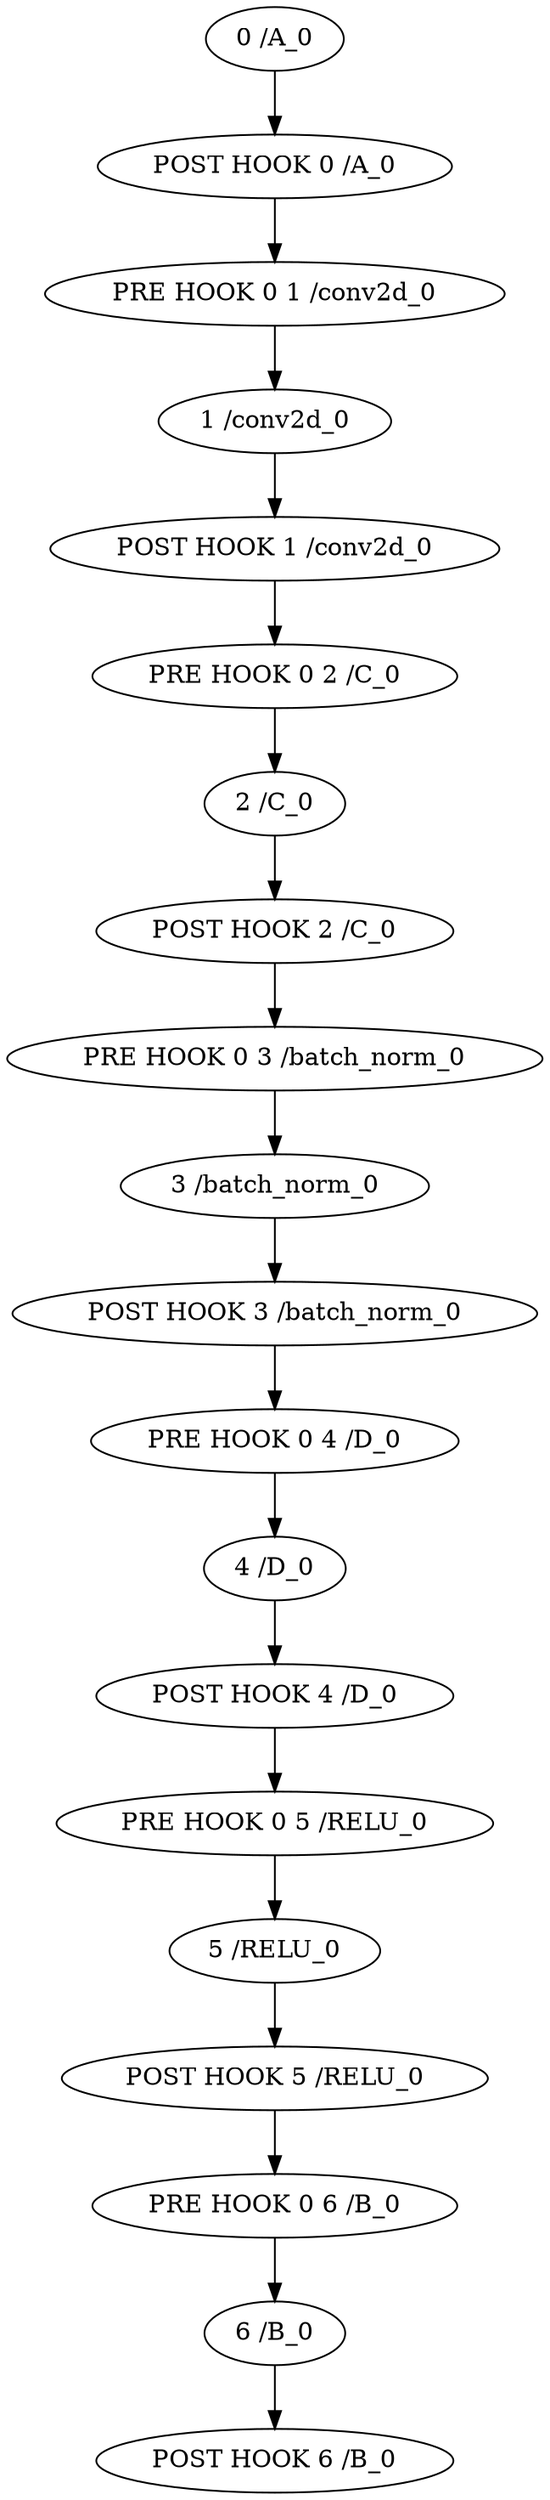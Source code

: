 strict digraph  {
"0 /A_0" [associated_ip_node_keys="{'POST HOOK 0 /A_0'}", is_merged=False, node_type="InsertionPointGraphNodeType.OPERATOR", regular_node_data="0 /A_0 A"];
"1 /conv2d_0" [associated_ip_node_keys="{'PRE HOOK 0 1 /conv2d_0', 'POST HOOK 1 /conv2d_0'}", is_merged=False, node_type="InsertionPointGraphNodeType.OPERATOR", regular_node_data="1 /conv2d_0 conv2d"];
"2 /C_0" [associated_ip_node_keys="{'PRE HOOK 0 2 /C_0', 'POST HOOK 2 /C_0'}", is_merged=False, node_type="InsertionPointGraphNodeType.OPERATOR", regular_node_data="2 /C_0 C"];
"3 /batch_norm_0" [associated_ip_node_keys="{'PRE HOOK 0 3 /batch_norm_0', 'POST HOOK 3 /batch_norm_0'}", is_merged=False, node_type="InsertionPointGraphNodeType.OPERATOR", regular_node_data="3 /batch_norm_0 batch_norm"];
"4 /D_0" [associated_ip_node_keys="{'PRE HOOK 0 4 /D_0', 'POST HOOK 4 /D_0'}", is_merged=False, node_type="InsertionPointGraphNodeType.OPERATOR", regular_node_data="4 /D_0 D"];
"5 /RELU_0" [associated_ip_node_keys="{'POST HOOK 5 /RELU_0', 'PRE HOOK 0 5 /RELU_0'}", is_merged=False, node_type="InsertionPointGraphNodeType.OPERATOR", regular_node_data="5 /RELU_0 RELU"];
"6 /B_0" [associated_ip_node_keys="{'PRE HOOK 0 6 /B_0', 'POST HOOK 6 /B_0'}", is_merged=False, node_type="InsertionPointGraphNodeType.OPERATOR", regular_node_data="6 /B_0 B"];
"POST HOOK 0 /A_0" [insertion_point_data="TargetType.OPERATOR_POST_HOOK /A_0", node_type="InsertionPointGraphNodeType.INSERTION_POINT"];
"PRE HOOK 0 1 /conv2d_0" [insertion_point_data="TargetType.OPERATOR_PRE_HOOK 0 /conv2d_0", node_type="InsertionPointGraphNodeType.INSERTION_POINT"];
"POST HOOK 1 /conv2d_0" [insertion_point_data="TargetType.OPERATOR_POST_HOOK /conv2d_0", node_type="InsertionPointGraphNodeType.INSERTION_POINT"];
"PRE HOOK 0 2 /C_0" [insertion_point_data="TargetType.OPERATOR_PRE_HOOK 0 /C_0", node_type="InsertionPointGraphNodeType.INSERTION_POINT"];
"POST HOOK 2 /C_0" [insertion_point_data="TargetType.OPERATOR_POST_HOOK /C_0", node_type="InsertionPointGraphNodeType.INSERTION_POINT"];
"PRE HOOK 0 3 /batch_norm_0" [insertion_point_data="TargetType.OPERATOR_PRE_HOOK 0 /batch_norm_0", node_type="InsertionPointGraphNodeType.INSERTION_POINT"];
"POST HOOK 3 /batch_norm_0" [insertion_point_data="TargetType.OPERATOR_POST_HOOK /batch_norm_0", node_type="InsertionPointGraphNodeType.INSERTION_POINT"];
"PRE HOOK 0 4 /D_0" [insertion_point_data="TargetType.OPERATOR_PRE_HOOK 0 /D_0", node_type="InsertionPointGraphNodeType.INSERTION_POINT"];
"POST HOOK 4 /D_0" [insertion_point_data="TargetType.OPERATOR_POST_HOOK /D_0", node_type="InsertionPointGraphNodeType.INSERTION_POINT"];
"PRE HOOK 0 5 /RELU_0" [insertion_point_data="TargetType.OPERATOR_PRE_HOOK 0 /RELU_0", node_type="InsertionPointGraphNodeType.INSERTION_POINT"];
"POST HOOK 5 /RELU_0" [insertion_point_data="TargetType.OPERATOR_POST_HOOK /RELU_0", node_type="InsertionPointGraphNodeType.INSERTION_POINT"];
"PRE HOOK 0 6 /B_0" [insertion_point_data="TargetType.OPERATOR_PRE_HOOK 0 /B_0", node_type="InsertionPointGraphNodeType.INSERTION_POINT"];
"POST HOOK 6 /B_0" [insertion_point_data="TargetType.OPERATOR_POST_HOOK /B_0", node_type="InsertionPointGraphNodeType.INSERTION_POINT"];
"0 /A_0" -> "POST HOOK 0 /A_0";
"1 /conv2d_0" -> "POST HOOK 1 /conv2d_0";
"2 /C_0" -> "POST HOOK 2 /C_0";
"3 /batch_norm_0" -> "POST HOOK 3 /batch_norm_0";
"4 /D_0" -> "POST HOOK 4 /D_0";
"5 /RELU_0" -> "POST HOOK 5 /RELU_0";
"6 /B_0" -> "POST HOOK 6 /B_0";
"POST HOOK 0 /A_0" -> "PRE HOOK 0 1 /conv2d_0";
"PRE HOOK 0 1 /conv2d_0" -> "1 /conv2d_0";
"POST HOOK 1 /conv2d_0" -> "PRE HOOK 0 2 /C_0";
"PRE HOOK 0 2 /C_0" -> "2 /C_0";
"POST HOOK 2 /C_0" -> "PRE HOOK 0 3 /batch_norm_0";
"PRE HOOK 0 3 /batch_norm_0" -> "3 /batch_norm_0";
"POST HOOK 3 /batch_norm_0" -> "PRE HOOK 0 4 /D_0";
"PRE HOOK 0 4 /D_0" -> "4 /D_0";
"POST HOOK 4 /D_0" -> "PRE HOOK 0 5 /RELU_0";
"PRE HOOK 0 5 /RELU_0" -> "5 /RELU_0";
"POST HOOK 5 /RELU_0" -> "PRE HOOK 0 6 /B_0";
"PRE HOOK 0 6 /B_0" -> "6 /B_0";
}
